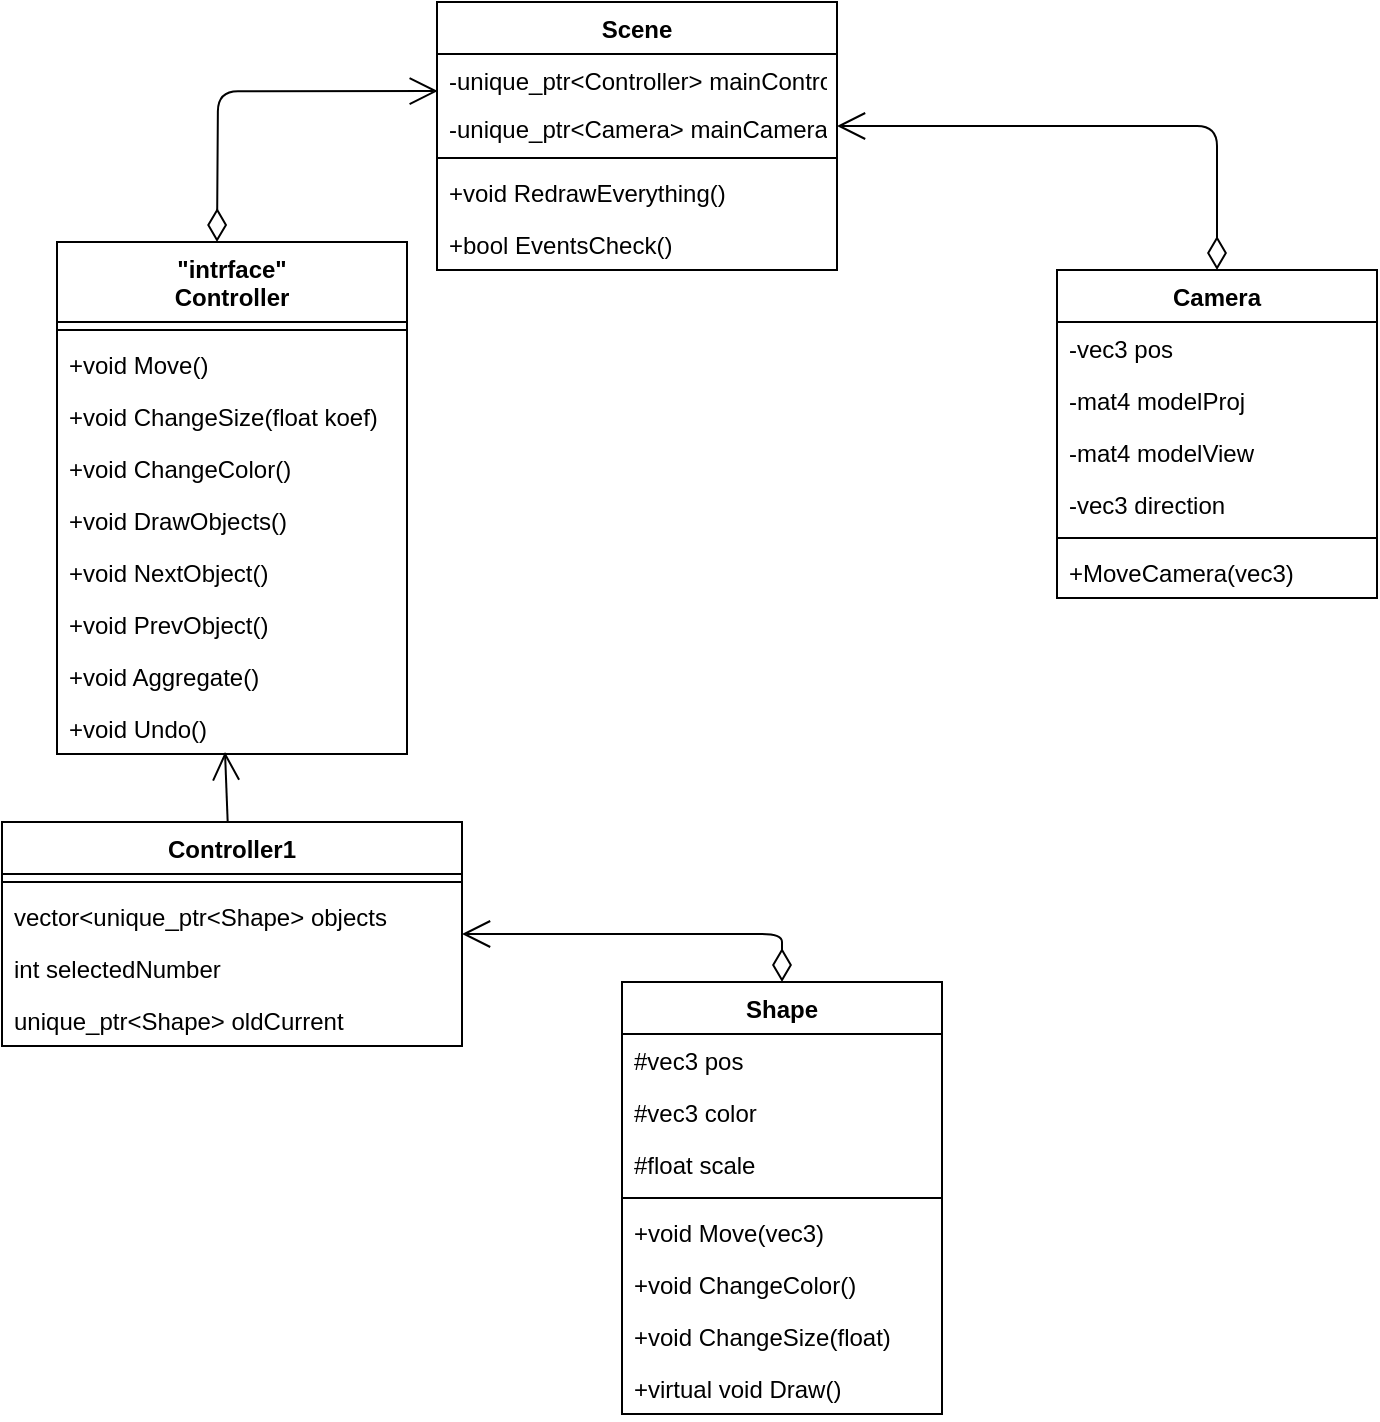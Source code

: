 <mxfile version="14.2.4" type="device"><diagram id="KYUGztcqHLJm8Jktq3nk" name="Page-1"><mxGraphModel dx="1062" dy="1484" grid="1" gridSize="10" guides="1" tooltips="1" connect="1" arrows="1" fold="1" page="1" pageScale="1" pageWidth="1600" pageHeight="900" math="0" shadow="0"><root><mxCell id="0"/><mxCell id="1" parent="0"/><mxCell id="2I81yDeLlOuN6L5h9StX-2" value="Scene" style="swimlane;fontStyle=1;align=center;verticalAlign=top;childLayout=stackLayout;horizontal=1;startSize=26;horizontalStack=0;resizeParent=1;resizeParentMax=0;resizeLast=0;collapsible=1;marginBottom=0;" parent="1" vertex="1"><mxGeometry x="227.5" y="-900" width="200" height="134" as="geometry"/></mxCell><mxCell id="2I81yDeLlOuN6L5h9StX-9" value="-unique_ptr&lt;Controller&gt; mainController" style="text;strokeColor=none;fillColor=none;align=left;verticalAlign=top;spacingLeft=4;spacingRight=4;overflow=hidden;rotatable=0;points=[[0,0.5],[1,0.5]];portConstraint=eastwest;" parent="2I81yDeLlOuN6L5h9StX-2" vertex="1"><mxGeometry y="26" width="200" height="24" as="geometry"/></mxCell><mxCell id="2I81yDeLlOuN6L5h9StX-40" value="-unique_ptr&lt;Camera&gt; mainCamera" style="text;strokeColor=none;fillColor=none;align=left;verticalAlign=top;spacingLeft=4;spacingRight=4;overflow=hidden;rotatable=0;points=[[0,0.5],[1,0.5]];portConstraint=eastwest;" parent="2I81yDeLlOuN6L5h9StX-2" vertex="1"><mxGeometry y="50" width="200" height="24" as="geometry"/></mxCell><mxCell id="2I81yDeLlOuN6L5h9StX-4" value="" style="line;strokeWidth=1;fillColor=none;align=left;verticalAlign=middle;spacingTop=-1;spacingLeft=3;spacingRight=3;rotatable=0;labelPosition=right;points=[];portConstraint=eastwest;" parent="2I81yDeLlOuN6L5h9StX-2" vertex="1"><mxGeometry y="74" width="200" height="8" as="geometry"/></mxCell><mxCell id="2I81yDeLlOuN6L5h9StX-5" value="+void RedrawEverything()" style="text;strokeColor=none;fillColor=none;align=left;verticalAlign=top;spacingLeft=4;spacingRight=4;overflow=hidden;rotatable=0;points=[[0,0.5],[1,0.5]];portConstraint=eastwest;" parent="2I81yDeLlOuN6L5h9StX-2" vertex="1"><mxGeometry y="82" width="200" height="26" as="geometry"/></mxCell><mxCell id="2I81yDeLlOuN6L5h9StX-7" value="+bool EventsCheck()" style="text;strokeColor=none;fillColor=none;align=left;verticalAlign=top;spacingLeft=4;spacingRight=4;overflow=hidden;rotatable=0;points=[[0,0.5],[1,0.5]];portConstraint=eastwest;" parent="2I81yDeLlOuN6L5h9StX-2" vertex="1"><mxGeometry y="108" width="200" height="26" as="geometry"/></mxCell><mxCell id="2I81yDeLlOuN6L5h9StX-10" value="Controller1" style="swimlane;fontStyle=1;align=center;verticalAlign=top;childLayout=stackLayout;horizontal=1;startSize=26;horizontalStack=0;resizeParent=1;resizeParentMax=0;resizeLast=0;collapsible=1;marginBottom=0;" parent="1" vertex="1"><mxGeometry x="10" y="-490" width="230" height="112" as="geometry"/></mxCell><mxCell id="2I81yDeLlOuN6L5h9StX-12" value="" style="line;strokeWidth=1;fillColor=none;align=left;verticalAlign=middle;spacingTop=-1;spacingLeft=3;spacingRight=3;rotatable=0;labelPosition=right;points=[];portConstraint=eastwest;" parent="2I81yDeLlOuN6L5h9StX-10" vertex="1"><mxGeometry y="26" width="230" height="8" as="geometry"/></mxCell><mxCell id="2I81yDeLlOuN6L5h9StX-11" value="vector&lt;unique_ptr&lt;Shape&gt; objects" style="text;strokeColor=none;fillColor=none;align=left;verticalAlign=top;spacingLeft=4;spacingRight=4;overflow=hidden;rotatable=0;points=[[0,0.5],[1,0.5]];portConstraint=eastwest;" parent="2I81yDeLlOuN6L5h9StX-10" vertex="1"><mxGeometry y="34" width="230" height="26" as="geometry"/></mxCell><mxCell id="2I81yDeLlOuN6L5h9StX-14" value="int selectedNumber" style="text;strokeColor=none;fillColor=none;align=left;verticalAlign=top;spacingLeft=4;spacingRight=4;overflow=hidden;rotatable=0;points=[[0,0.5],[1,0.5]];portConstraint=eastwest;" parent="2I81yDeLlOuN6L5h9StX-10" vertex="1"><mxGeometry y="60" width="230" height="26" as="geometry"/></mxCell><mxCell id="2I81yDeLlOuN6L5h9StX-35" value="unique_ptr&lt;Shape&gt; oldCurrent" style="text;strokeColor=none;fillColor=none;align=left;verticalAlign=top;spacingLeft=4;spacingRight=4;overflow=hidden;rotatable=0;points=[[0,0.5],[1,0.5]];portConstraint=eastwest;" parent="2I81yDeLlOuN6L5h9StX-10" vertex="1"><mxGeometry y="86" width="230" height="26" as="geometry"/></mxCell><mxCell id="2I81yDeLlOuN6L5h9StX-22" value="&quot;intrface&quot;&#10;Controller" style="swimlane;fontStyle=1;align=center;verticalAlign=top;childLayout=stackLayout;horizontal=1;startSize=40;horizontalStack=0;resizeParent=1;resizeParentMax=0;resizeLast=0;collapsible=1;marginBottom=0;" parent="1" vertex="1"><mxGeometry x="37.5" y="-780" width="175" height="256" as="geometry"/></mxCell><mxCell id="2I81yDeLlOuN6L5h9StX-39" value="" style="endArrow=open;html=1;endSize=12;startArrow=diamondThin;startSize=14;startFill=0;edgeStyle=orthogonalEdgeStyle;align=left;verticalAlign=bottom;entryX=0.002;entryY=0.773;entryDx=0;entryDy=0;entryPerimeter=0;" parent="2I81yDeLlOuN6L5h9StX-22" target="2I81yDeLlOuN6L5h9StX-9" edge="1"><mxGeometry x="-0.892" relative="1" as="geometry"><mxPoint x="80" as="sourcePoint"/><mxPoint x="240" as="targetPoint"/><mxPoint as="offset"/></mxGeometry></mxCell><mxCell id="2I81yDeLlOuN6L5h9StX-24" value="" style="line;strokeWidth=1;fillColor=none;align=left;verticalAlign=middle;spacingTop=-1;spacingLeft=3;spacingRight=3;rotatable=0;labelPosition=right;points=[];portConstraint=eastwest;" parent="2I81yDeLlOuN6L5h9StX-22" vertex="1"><mxGeometry y="40" width="175" height="8" as="geometry"/></mxCell><mxCell id="2I81yDeLlOuN6L5h9StX-25" value="+void Move()" style="text;strokeColor=none;fillColor=none;align=left;verticalAlign=top;spacingLeft=4;spacingRight=4;overflow=hidden;rotatable=0;points=[[0,0.5],[1,0.5]];portConstraint=eastwest;" parent="2I81yDeLlOuN6L5h9StX-22" vertex="1"><mxGeometry y="48" width="175" height="26" as="geometry"/></mxCell><mxCell id="2I81yDeLlOuN6L5h9StX-26" value="+void ChangeSize(float koef)" style="text;strokeColor=none;fillColor=none;align=left;verticalAlign=top;spacingLeft=4;spacingRight=4;overflow=hidden;rotatable=0;points=[[0,0.5],[1,0.5]];portConstraint=eastwest;" parent="2I81yDeLlOuN6L5h9StX-22" vertex="1"><mxGeometry y="74" width="175" height="26" as="geometry"/></mxCell><mxCell id="2I81yDeLlOuN6L5h9StX-28" value="+void ChangeColor()" style="text;strokeColor=none;fillColor=none;align=left;verticalAlign=top;spacingLeft=4;spacingRight=4;overflow=hidden;rotatable=0;points=[[0,0.5],[1,0.5]];portConstraint=eastwest;" parent="2I81yDeLlOuN6L5h9StX-22" vertex="1"><mxGeometry y="100" width="175" height="26" as="geometry"/></mxCell><mxCell id="2I81yDeLlOuN6L5h9StX-29" value="+void DrawObjects()" style="text;strokeColor=none;fillColor=none;align=left;verticalAlign=top;spacingLeft=4;spacingRight=4;overflow=hidden;rotatable=0;points=[[0,0.5],[1,0.5]];portConstraint=eastwest;" parent="2I81yDeLlOuN6L5h9StX-22" vertex="1"><mxGeometry y="126" width="175" height="26" as="geometry"/></mxCell><mxCell id="2I81yDeLlOuN6L5h9StX-30" value="+void NextObject()" style="text;strokeColor=none;fillColor=none;align=left;verticalAlign=top;spacingLeft=4;spacingRight=4;overflow=hidden;rotatable=0;points=[[0,0.5],[1,0.5]];portConstraint=eastwest;" parent="2I81yDeLlOuN6L5h9StX-22" vertex="1"><mxGeometry y="152" width="175" height="26" as="geometry"/></mxCell><mxCell id="2I81yDeLlOuN6L5h9StX-31" value="+void PrevObject()" style="text;strokeColor=none;fillColor=none;align=left;verticalAlign=top;spacingLeft=4;spacingRight=4;overflow=hidden;rotatable=0;points=[[0,0.5],[1,0.5]];portConstraint=eastwest;" parent="2I81yDeLlOuN6L5h9StX-22" vertex="1"><mxGeometry y="178" width="175" height="26" as="geometry"/></mxCell><mxCell id="2I81yDeLlOuN6L5h9StX-32" value="+void Aggregate()" style="text;strokeColor=none;fillColor=none;align=left;verticalAlign=top;spacingLeft=4;spacingRight=4;overflow=hidden;rotatable=0;points=[[0,0.5],[1,0.5]];portConstraint=eastwest;" parent="2I81yDeLlOuN6L5h9StX-22" vertex="1"><mxGeometry y="204" width="175" height="26" as="geometry"/></mxCell><mxCell id="2I81yDeLlOuN6L5h9StX-33" value="+void Undo()" style="text;strokeColor=none;fillColor=none;align=left;verticalAlign=top;spacingLeft=4;spacingRight=4;overflow=hidden;rotatable=0;points=[[0,0.5],[1,0.5]];portConstraint=eastwest;" parent="2I81yDeLlOuN6L5h9StX-22" vertex="1"><mxGeometry y="230" width="175" height="26" as="geometry"/></mxCell><mxCell id="2I81yDeLlOuN6L5h9StX-36" value="" style="endArrow=open;endFill=1;endSize=12;html=1;" parent="1" source="2I81yDeLlOuN6L5h9StX-10" edge="1"><mxGeometry width="160" relative="1" as="geometry"><mxPoint x="197.5" y="-430" as="sourcePoint"/><mxPoint x="121.5" y="-525" as="targetPoint"/></mxGeometry></mxCell><mxCell id="2I81yDeLlOuN6L5h9StX-41" value="Camera" style="swimlane;fontStyle=1;align=center;verticalAlign=top;childLayout=stackLayout;horizontal=1;startSize=26;horizontalStack=0;resizeParent=1;resizeParentMax=0;resizeLast=0;collapsible=1;marginBottom=0;" parent="1" vertex="1"><mxGeometry x="537.5" y="-766" width="160" height="164" as="geometry"/></mxCell><mxCell id="2I81yDeLlOuN6L5h9StX-42" value="-vec3 pos" style="text;strokeColor=none;fillColor=none;align=left;verticalAlign=top;spacingLeft=4;spacingRight=4;overflow=hidden;rotatable=0;points=[[0,0.5],[1,0.5]];portConstraint=eastwest;" parent="2I81yDeLlOuN6L5h9StX-41" vertex="1"><mxGeometry y="26" width="160" height="26" as="geometry"/></mxCell><mxCell id="2I81yDeLlOuN6L5h9StX-45" value="-mat4 modelProj" style="text;strokeColor=none;fillColor=none;align=left;verticalAlign=top;spacingLeft=4;spacingRight=4;overflow=hidden;rotatable=0;points=[[0,0.5],[1,0.5]];portConstraint=eastwest;" parent="2I81yDeLlOuN6L5h9StX-41" vertex="1"><mxGeometry y="52" width="160" height="26" as="geometry"/></mxCell><mxCell id="2I81yDeLlOuN6L5h9StX-46" value="-mat4 modelView" style="text;strokeColor=none;fillColor=none;align=left;verticalAlign=top;spacingLeft=4;spacingRight=4;overflow=hidden;rotatable=0;points=[[0,0.5],[1,0.5]];portConstraint=eastwest;" parent="2I81yDeLlOuN6L5h9StX-41" vertex="1"><mxGeometry y="78" width="160" height="26" as="geometry"/></mxCell><mxCell id="2I81yDeLlOuN6L5h9StX-47" value="-vec3 direction" style="text;strokeColor=none;fillColor=none;align=left;verticalAlign=top;spacingLeft=4;spacingRight=4;overflow=hidden;rotatable=0;points=[[0,0.5],[1,0.5]];portConstraint=eastwest;" parent="2I81yDeLlOuN6L5h9StX-41" vertex="1"><mxGeometry y="104" width="160" height="26" as="geometry"/></mxCell><mxCell id="2I81yDeLlOuN6L5h9StX-43" value="" style="line;strokeWidth=1;fillColor=none;align=left;verticalAlign=middle;spacingTop=-1;spacingLeft=3;spacingRight=3;rotatable=0;labelPosition=right;points=[];portConstraint=eastwest;" parent="2I81yDeLlOuN6L5h9StX-41" vertex="1"><mxGeometry y="130" width="160" height="8" as="geometry"/></mxCell><mxCell id="2I81yDeLlOuN6L5h9StX-44" value="+MoveCamera(vec3)" style="text;strokeColor=none;fillColor=none;align=left;verticalAlign=top;spacingLeft=4;spacingRight=4;overflow=hidden;rotatable=0;points=[[0,0.5],[1,0.5]];portConstraint=eastwest;" parent="2I81yDeLlOuN6L5h9StX-41" vertex="1"><mxGeometry y="138" width="160" height="26" as="geometry"/></mxCell><mxCell id="2I81yDeLlOuN6L5h9StX-49" value="" style="endArrow=open;html=1;endSize=12;startArrow=diamondThin;startSize=14;startFill=0;edgeStyle=orthogonalEdgeStyle;align=left;verticalAlign=bottom;entryX=1;entryY=0.5;entryDx=0;entryDy=0;exitX=0.5;exitY=0;exitDx=0;exitDy=0;" parent="1" source="2I81yDeLlOuN6L5h9StX-41" target="2I81yDeLlOuN6L5h9StX-40" edge="1"><mxGeometry x="-0.922" relative="1" as="geometry"><mxPoint x="617.5" y="-770" as="sourcePoint"/><mxPoint x="807.5" y="-770" as="targetPoint"/><mxPoint as="offset"/></mxGeometry></mxCell><mxCell id="2I81yDeLlOuN6L5h9StX-50" value="Shape" style="swimlane;fontStyle=1;align=center;verticalAlign=top;childLayout=stackLayout;horizontal=1;startSize=26;horizontalStack=0;resizeParent=1;resizeParentMax=0;resizeLast=0;collapsible=1;marginBottom=0;" parent="1" vertex="1"><mxGeometry x="320" y="-410" width="160" height="216" as="geometry"/></mxCell><mxCell id="2I81yDeLlOuN6L5h9StX-61" value="" style="endArrow=open;html=1;endSize=12;startArrow=diamondThin;startSize=14;startFill=0;edgeStyle=orthogonalEdgeStyle;align=left;verticalAlign=bottom;" parent="2I81yDeLlOuN6L5h9StX-50" target="2I81yDeLlOuN6L5h9StX-10" edge="1"><mxGeometry x="-1" y="3" relative="1" as="geometry"><mxPoint x="80" as="sourcePoint"/><mxPoint x="240" as="targetPoint"/><Array as="points"><mxPoint x="80" y="-24"/></Array></mxGeometry></mxCell><mxCell id="2I81yDeLlOuN6L5h9StX-51" value="#vec3 pos" style="text;strokeColor=none;fillColor=none;align=left;verticalAlign=top;spacingLeft=4;spacingRight=4;overflow=hidden;rotatable=0;points=[[0,0.5],[1,0.5]];portConstraint=eastwest;" parent="2I81yDeLlOuN6L5h9StX-50" vertex="1"><mxGeometry y="26" width="160" height="26" as="geometry"/></mxCell><mxCell id="2I81yDeLlOuN6L5h9StX-54" value="#vec3 color" style="text;strokeColor=none;fillColor=none;align=left;verticalAlign=top;spacingLeft=4;spacingRight=4;overflow=hidden;rotatable=0;points=[[0,0.5],[1,0.5]];portConstraint=eastwest;" parent="2I81yDeLlOuN6L5h9StX-50" vertex="1"><mxGeometry y="52" width="160" height="26" as="geometry"/></mxCell><mxCell id="2I81yDeLlOuN6L5h9StX-55" value="#float scale" style="text;strokeColor=none;fillColor=none;align=left;verticalAlign=top;spacingLeft=4;spacingRight=4;overflow=hidden;rotatable=0;points=[[0,0.5],[1,0.5]];portConstraint=eastwest;" parent="2I81yDeLlOuN6L5h9StX-50" vertex="1"><mxGeometry y="78" width="160" height="26" as="geometry"/></mxCell><mxCell id="2I81yDeLlOuN6L5h9StX-52" value="" style="line;strokeWidth=1;fillColor=none;align=left;verticalAlign=middle;spacingTop=-1;spacingLeft=3;spacingRight=3;rotatable=0;labelPosition=right;points=[];portConstraint=eastwest;" parent="2I81yDeLlOuN6L5h9StX-50" vertex="1"><mxGeometry y="104" width="160" height="8" as="geometry"/></mxCell><mxCell id="2I81yDeLlOuN6L5h9StX-53" value="+void Move(vec3)" style="text;strokeColor=none;fillColor=none;align=left;verticalAlign=top;spacingLeft=4;spacingRight=4;overflow=hidden;rotatable=0;points=[[0,0.5],[1,0.5]];portConstraint=eastwest;" parent="2I81yDeLlOuN6L5h9StX-50" vertex="1"><mxGeometry y="112" width="160" height="26" as="geometry"/></mxCell><mxCell id="2I81yDeLlOuN6L5h9StX-56" value="+void ChangeColor()" style="text;strokeColor=none;fillColor=none;align=left;verticalAlign=top;spacingLeft=4;spacingRight=4;overflow=hidden;rotatable=0;points=[[0,0.5],[1,0.5]];portConstraint=eastwest;" parent="2I81yDeLlOuN6L5h9StX-50" vertex="1"><mxGeometry y="138" width="160" height="26" as="geometry"/></mxCell><mxCell id="2I81yDeLlOuN6L5h9StX-58" value="+void ChangeSize(float)" style="text;strokeColor=none;fillColor=none;align=left;verticalAlign=top;spacingLeft=4;spacingRight=4;overflow=hidden;rotatable=0;points=[[0,0.5],[1,0.5]];portConstraint=eastwest;" parent="2I81yDeLlOuN6L5h9StX-50" vertex="1"><mxGeometry y="164" width="160" height="26" as="geometry"/></mxCell><mxCell id="2I81yDeLlOuN6L5h9StX-59" value="+virtual void Draw()" style="text;strokeColor=none;fillColor=none;align=left;verticalAlign=top;spacingLeft=4;spacingRight=4;overflow=hidden;rotatable=0;points=[[0,0.5],[1,0.5]];portConstraint=eastwest;" parent="2I81yDeLlOuN6L5h9StX-50" vertex="1"><mxGeometry y="190" width="160" height="26" as="geometry"/></mxCell></root></mxGraphModel></diagram></mxfile>